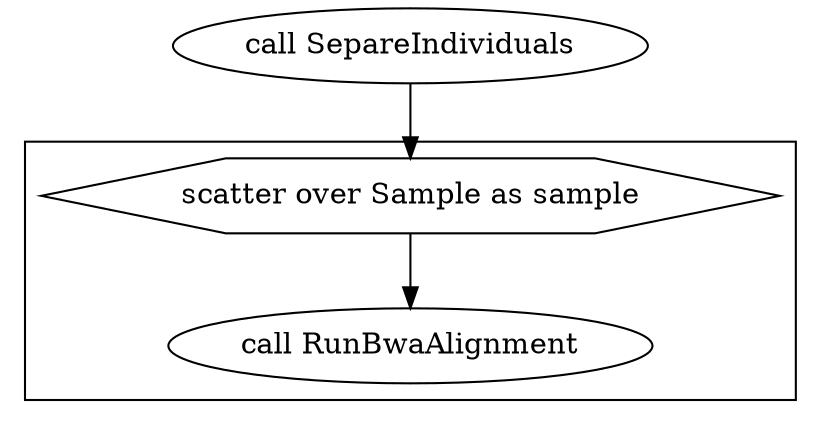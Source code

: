 digraph CreateAlignmentFromFamilies {
  #rankdir=LR;
  compound=true;

  # Links
  CALL_SepareIndividuals -> SCATTER_0_VARIABLE_sample
  SCATTER_0_VARIABLE_sample -> CALL_RunBwaAlignment

  # Nodes
  CALL_SepareIndividuals [label="call SepareIndividuals"]
  subgraph cluster_0 {
    style="filled,solid";
    fillcolor=white;
    CALL_RunBwaAlignment [label="call RunBwaAlignment"]
    SCATTER_0_VARIABLE_sample [shape="hexagon" label="scatter over Sample as sample"]
  }
}

